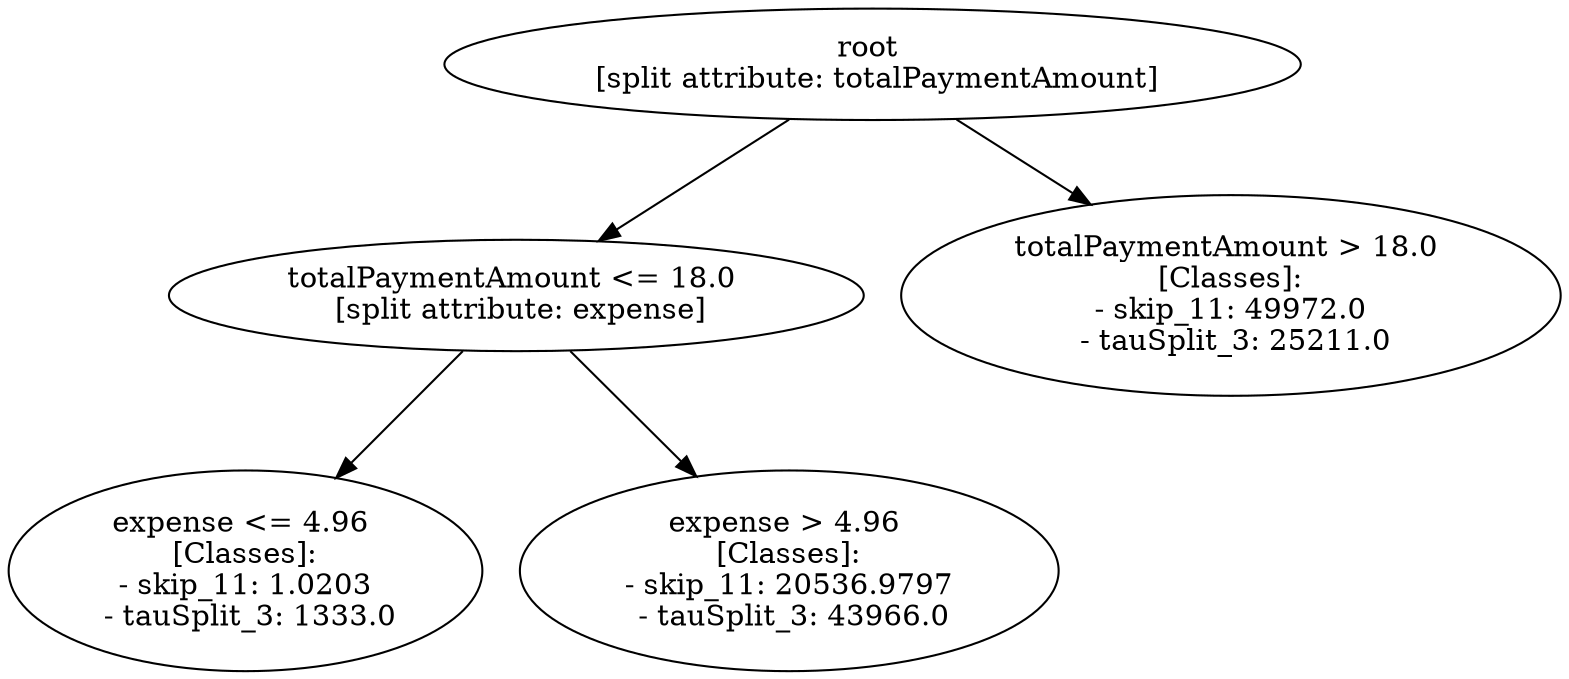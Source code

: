 // Road_Traffic_Fine_Management_Process-p_15-1
digraph "Road_Traffic_Fine_Management_Process-p_15-1" {
	"c551de22-6c73-4d56-a6cf-7d668c7ceebf" [label="root 
 [split attribute: totalPaymentAmount]"]
	"7cbe6202-532e-4ff9-89c1-f160e8f5cb8a" [label="totalPaymentAmount <= 18.0 
 [split attribute: expense]"]
	"c551de22-6c73-4d56-a6cf-7d668c7ceebf" -> "7cbe6202-532e-4ff9-89c1-f160e8f5cb8a"
	"e214b0c4-c99b-41c8-a215-34effee3d53f" [label="expense <= 4.96 
 [Classes]: 
 - skip_11: 1.0203 
 - tauSplit_3: 1333.0"]
	"7cbe6202-532e-4ff9-89c1-f160e8f5cb8a" -> "e214b0c4-c99b-41c8-a215-34effee3d53f"
	"7121af02-3646-404c-aa6c-e3d2f679ecdf" [label="expense > 4.96 
 [Classes]: 
 - skip_11: 20536.9797 
 - tauSplit_3: 43966.0"]
	"7cbe6202-532e-4ff9-89c1-f160e8f5cb8a" -> "7121af02-3646-404c-aa6c-e3d2f679ecdf"
	"32e58fa5-16ea-4ee3-826b-0fe573e5f27c" [label="totalPaymentAmount > 18.0 
 [Classes]: 
 - skip_11: 49972.0 
 - tauSplit_3: 25211.0"]
	"c551de22-6c73-4d56-a6cf-7d668c7ceebf" -> "32e58fa5-16ea-4ee3-826b-0fe573e5f27c"
}
